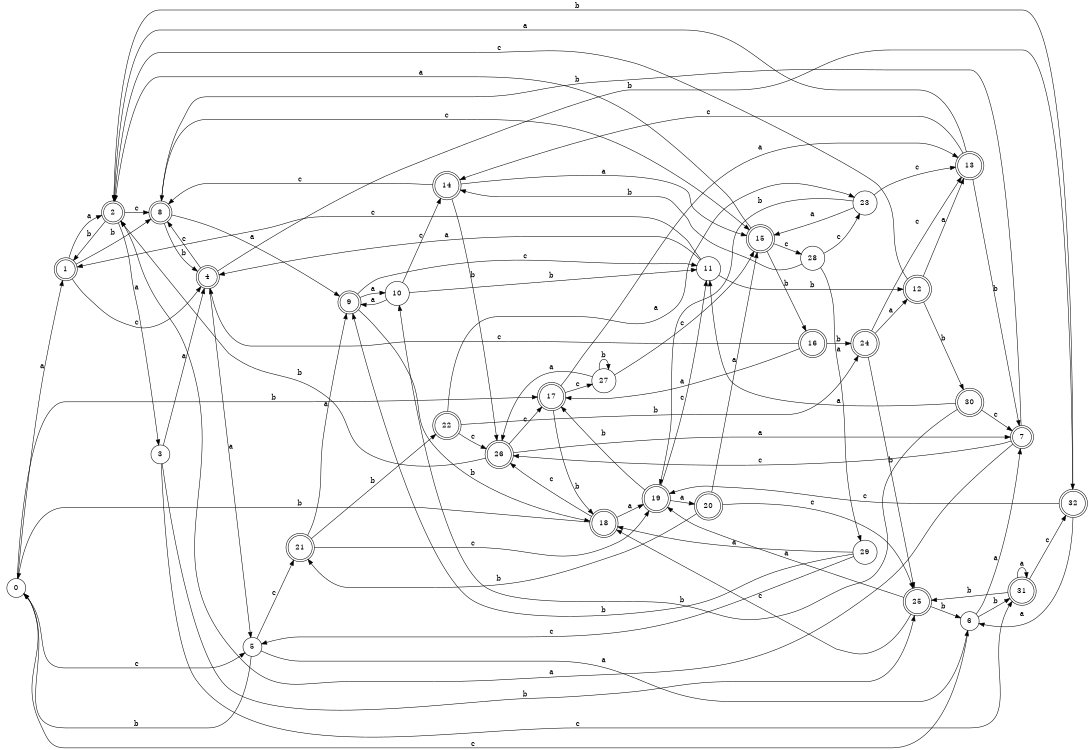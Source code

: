 digraph n27_5 {
__start0 [label="" shape="none"];

rankdir=LR;
size="8,5";

s0 [style="filled", color="black", fillcolor="white" shape="circle", label="0"];
s1 [style="rounded,filled", color="black", fillcolor="white" shape="doublecircle", label="1"];
s2 [style="rounded,filled", color="black", fillcolor="white" shape="doublecircle", label="2"];
s3 [style="filled", color="black", fillcolor="white" shape="circle", label="3"];
s4 [style="rounded,filled", color="black", fillcolor="white" shape="doublecircle", label="4"];
s5 [style="filled", color="black", fillcolor="white" shape="circle", label="5"];
s6 [style="filled", color="black", fillcolor="white" shape="circle", label="6"];
s7 [style="rounded,filled", color="black", fillcolor="white" shape="doublecircle", label="7"];
s8 [style="rounded,filled", color="black", fillcolor="white" shape="doublecircle", label="8"];
s9 [style="rounded,filled", color="black", fillcolor="white" shape="doublecircle", label="9"];
s10 [style="filled", color="black", fillcolor="white" shape="circle", label="10"];
s11 [style="filled", color="black", fillcolor="white" shape="circle", label="11"];
s12 [style="rounded,filled", color="black", fillcolor="white" shape="doublecircle", label="12"];
s13 [style="rounded,filled", color="black", fillcolor="white" shape="doublecircle", label="13"];
s14 [style="rounded,filled", color="black", fillcolor="white" shape="doublecircle", label="14"];
s15 [style="rounded,filled", color="black", fillcolor="white" shape="doublecircle", label="15"];
s16 [style="rounded,filled", color="black", fillcolor="white" shape="doublecircle", label="16"];
s17 [style="rounded,filled", color="black", fillcolor="white" shape="doublecircle", label="17"];
s18 [style="rounded,filled", color="black", fillcolor="white" shape="doublecircle", label="18"];
s19 [style="rounded,filled", color="black", fillcolor="white" shape="doublecircle", label="19"];
s20 [style="rounded,filled", color="black", fillcolor="white" shape="doublecircle", label="20"];
s21 [style="rounded,filled", color="black", fillcolor="white" shape="doublecircle", label="21"];
s22 [style="rounded,filled", color="black", fillcolor="white" shape="doublecircle", label="22"];
s23 [style="filled", color="black", fillcolor="white" shape="circle", label="23"];
s24 [style="rounded,filled", color="black", fillcolor="white" shape="doublecircle", label="24"];
s25 [style="rounded,filled", color="black", fillcolor="white" shape="doublecircle", label="25"];
s26 [style="rounded,filled", color="black", fillcolor="white" shape="doublecircle", label="26"];
s27 [style="filled", color="black", fillcolor="white" shape="circle", label="27"];
s28 [style="filled", color="black", fillcolor="white" shape="circle", label="28"];
s29 [style="filled", color="black", fillcolor="white" shape="circle", label="29"];
s30 [style="rounded,filled", color="black", fillcolor="white" shape="doublecircle", label="30"];
s31 [style="rounded,filled", color="black", fillcolor="white" shape="doublecircle", label="31"];
s32 [style="rounded,filled", color="black", fillcolor="white" shape="doublecircle", label="32"];
s0 -> s1 [label="a"];
s0 -> s17 [label="b"];
s0 -> s5 [label="c"];
s1 -> s2 [label="a"];
s1 -> s8 [label="b"];
s1 -> s4 [label="c"];
s2 -> s3 [label="a"];
s2 -> s1 [label="b"];
s2 -> s8 [label="c"];
s3 -> s4 [label="a"];
s3 -> s25 [label="b"];
s3 -> s31 [label="c"];
s4 -> s5 [label="a"];
s4 -> s32 [label="b"];
s4 -> s8 [label="c"];
s5 -> s6 [label="a"];
s5 -> s0 [label="b"];
s5 -> s21 [label="c"];
s6 -> s7 [label="a"];
s6 -> s31 [label="b"];
s6 -> s0 [label="c"];
s7 -> s2 [label="a"];
s7 -> s8 [label="b"];
s7 -> s26 [label="c"];
s8 -> s9 [label="a"];
s8 -> s4 [label="b"];
s8 -> s15 [label="c"];
s9 -> s10 [label="a"];
s9 -> s18 [label="b"];
s9 -> s11 [label="c"];
s10 -> s9 [label="a"];
s10 -> s11 [label="b"];
s10 -> s14 [label="c"];
s11 -> s4 [label="a"];
s11 -> s12 [label="b"];
s11 -> s1 [label="c"];
s12 -> s13 [label="a"];
s12 -> s30 [label="b"];
s12 -> s2 [label="c"];
s13 -> s2 [label="a"];
s13 -> s7 [label="b"];
s13 -> s14 [label="c"];
s14 -> s15 [label="a"];
s14 -> s26 [label="b"];
s14 -> s8 [label="c"];
s15 -> s2 [label="a"];
s15 -> s16 [label="b"];
s15 -> s28 [label="c"];
s16 -> s17 [label="a"];
s16 -> s24 [label="b"];
s16 -> s4 [label="c"];
s17 -> s13 [label="a"];
s17 -> s18 [label="b"];
s17 -> s27 [label="c"];
s18 -> s19 [label="a"];
s18 -> s0 [label="b"];
s18 -> s26 [label="c"];
s19 -> s20 [label="a"];
s19 -> s17 [label="b"];
s19 -> s11 [label="c"];
s20 -> s15 [label="a"];
s20 -> s21 [label="b"];
s20 -> s25 [label="c"];
s21 -> s9 [label="a"];
s21 -> s22 [label="b"];
s21 -> s19 [label="c"];
s22 -> s23 [label="a"];
s22 -> s24 [label="b"];
s22 -> s26 [label="c"];
s23 -> s15 [label="a"];
s23 -> s19 [label="b"];
s23 -> s13 [label="c"];
s24 -> s12 [label="a"];
s24 -> s25 [label="b"];
s24 -> s13 [label="c"];
s25 -> s19 [label="a"];
s25 -> s6 [label="b"];
s25 -> s18 [label="c"];
s26 -> s7 [label="a"];
s26 -> s2 [label="b"];
s26 -> s17 [label="c"];
s27 -> s26 [label="a"];
s27 -> s27 [label="b"];
s27 -> s15 [label="c"];
s28 -> s29 [label="a"];
s28 -> s14 [label="b"];
s28 -> s23 [label="c"];
s29 -> s18 [label="a"];
s29 -> s9 [label="b"];
s29 -> s5 [label="c"];
s30 -> s11 [label="a"];
s30 -> s10 [label="b"];
s30 -> s7 [label="c"];
s31 -> s31 [label="a"];
s31 -> s25 [label="b"];
s31 -> s32 [label="c"];
s32 -> s6 [label="a"];
s32 -> s2 [label="b"];
s32 -> s19 [label="c"];

}